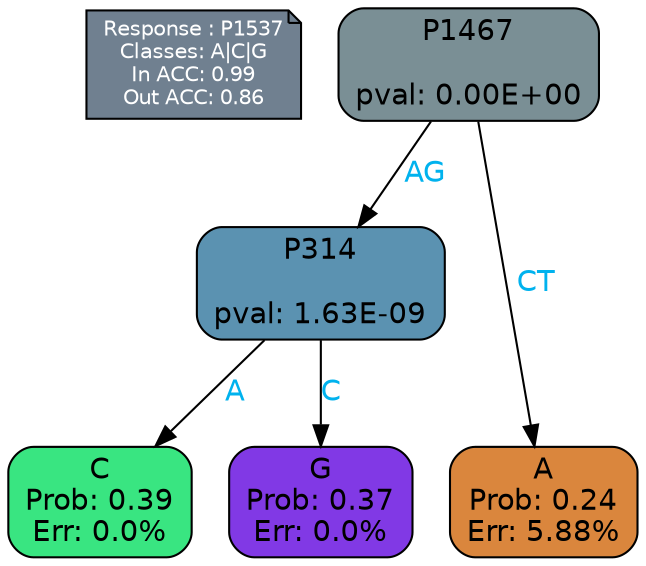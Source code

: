 digraph Tree {
node [shape=box, style="filled, rounded", color="black", fontname=helvetica] ;
graph [ranksep=equally, splines=polylines, bgcolor=transparent, dpi=600] ;
edge [fontname=helvetica] ;
LEGEND [label="Response : P1537
Classes: A|C|G
In ACC: 0.99
Out ACC: 0.86
",shape=note,align=left,style=filled,fillcolor="slategray",fontcolor="white",fontsize=10];1 [label="P1467

pval: 0.00E+00", fillcolor="#7a8f95"] ;
2 [label="P314

pval: 1.63E-09", fillcolor="#5b92b1"] ;
3 [label="C
Prob: 0.39
Err: 0.0%", fillcolor="#39e581"] ;
4 [label="G
Prob: 0.37
Err: 0.0%", fillcolor="#8139e5"] ;
5 [label="A
Prob: 0.24
Err: 5.88%", fillcolor="#da863d"] ;
1 -> 2 [label="AG",fontcolor=deepskyblue2] ;
1 -> 5 [label="CT",fontcolor=deepskyblue2] ;
2 -> 3 [label="A",fontcolor=deepskyblue2] ;
2 -> 4 [label="C",fontcolor=deepskyblue2] ;
{rank = same; 3;4;5;}{rank = same; LEGEND;1;}}